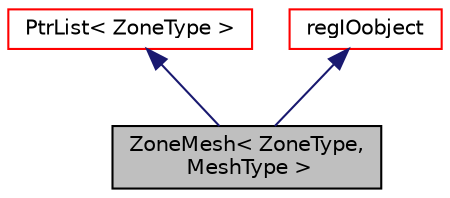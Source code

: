 digraph "ZoneMesh&lt; ZoneType, MeshType &gt;"
{
  bgcolor="transparent";
  edge [fontname="Helvetica",fontsize="10",labelfontname="Helvetica",labelfontsize="10"];
  node [fontname="Helvetica",fontsize="10",shape=record];
  Node1 [label="ZoneMesh\< ZoneType,\l MeshType \>",height=0.2,width=0.4,color="black", fillcolor="grey75", style="filled", fontcolor="black"];
  Node2 -> Node1 [dir="back",color="midnightblue",fontsize="10",style="solid",fontname="Helvetica"];
  Node2 [label="PtrList\< ZoneType \>",height=0.2,width=0.4,color="red",URL="$a02077.html"];
  Node3 -> Node1 [dir="back",color="midnightblue",fontsize="10",style="solid",fontname="Helvetica"];
  Node3 [label="regIOobject",height=0.2,width=0.4,color="red",URL="$a02200.html",tooltip="regIOobject is an abstract class derived from IOobject to handle automatic object registration with t..."];
}
